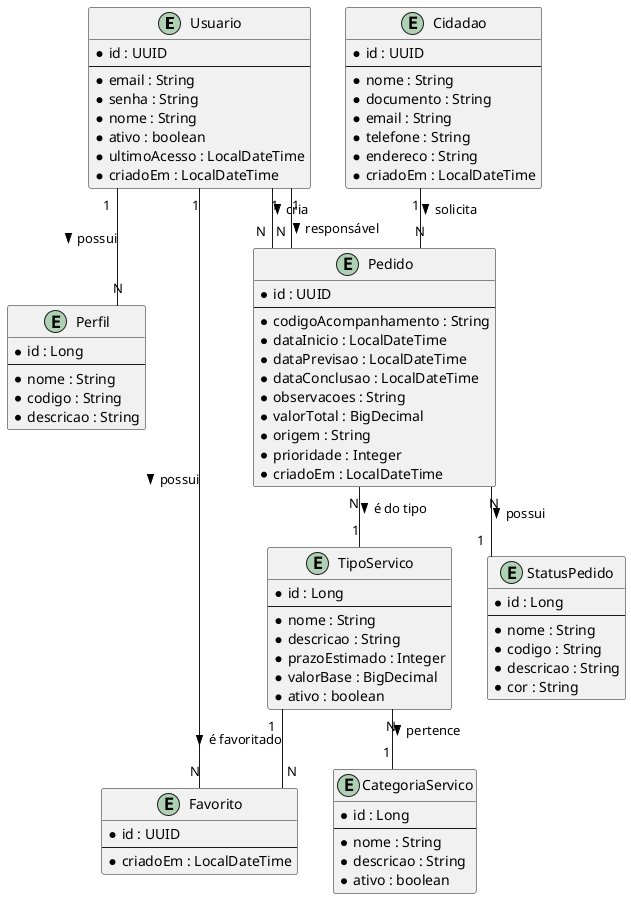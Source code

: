 @startuml Diagrama ER do Sistema Simple
skinparam linetype ortho
skinparam packageStyle rectangle

entity "Usuario" as usuario {
  * id : UUID
  --
  * email : String
  * senha : String
  * nome : String
  * ativo : boolean
  * ultimoAcesso : LocalDateTime
  * criadoEm : LocalDateTime
}

entity "Perfil" as perfil {
  * id : Long
  --
  * nome : String
  * codigo : String
  * descricao : String
}

entity "Cidadao" as cidadao {
  * id : UUID
  --
  * nome : String
  * documento : String
  * email : String
  * telefone : String
  * endereco : String
  * criadoEm : LocalDateTime
}

entity "Pedido" as pedido {
  * id : UUID
  --
  * codigoAcompanhamento : String
  * dataInicio : LocalDateTime
  * dataPrevisao : LocalDateTime
  * dataConclusao : LocalDateTime
  * observacoes : String
  * valorTotal : BigDecimal
  * origem : String
  * prioridade : Integer
  * criadoEm : LocalDateTime
}

entity "StatusPedido" as statusPedido {
  * id : Long
  --
  * nome : String
  * codigo : String
  * descricao : String
  * cor : String
}

entity "CategoriaServico" as categoriaServico {
  * id : Long
  --
  * nome : String
  * descricao : String
  * ativo : boolean
}

entity "TipoServico" as tipoServico {
  * id : Long
  --
  * nome : String
  * descricao : String
  * prazoEstimado : Integer
  * valorBase : BigDecimal
  * ativo : boolean
}

entity "Favorito" as favorito {
  * id : UUID
  --
  * criadoEm : LocalDateTime
}

usuario "1" -- "N" perfil : possui >
usuario "1" -- "N" pedido : cria >
usuario "1" -- "N" pedido : responsável >
usuario "1" -- "N" favorito : possui >

cidadao "1" -- "N" pedido : solicita >

pedido "N" -- "1" statusPedido : possui >
pedido "N" -- "1" tipoServico : é do tipo >

tipoServico "N" -- "1" categoriaServico : pertence >
tipoServico "1" -- "N" favorito : é favoritado >

@enduml